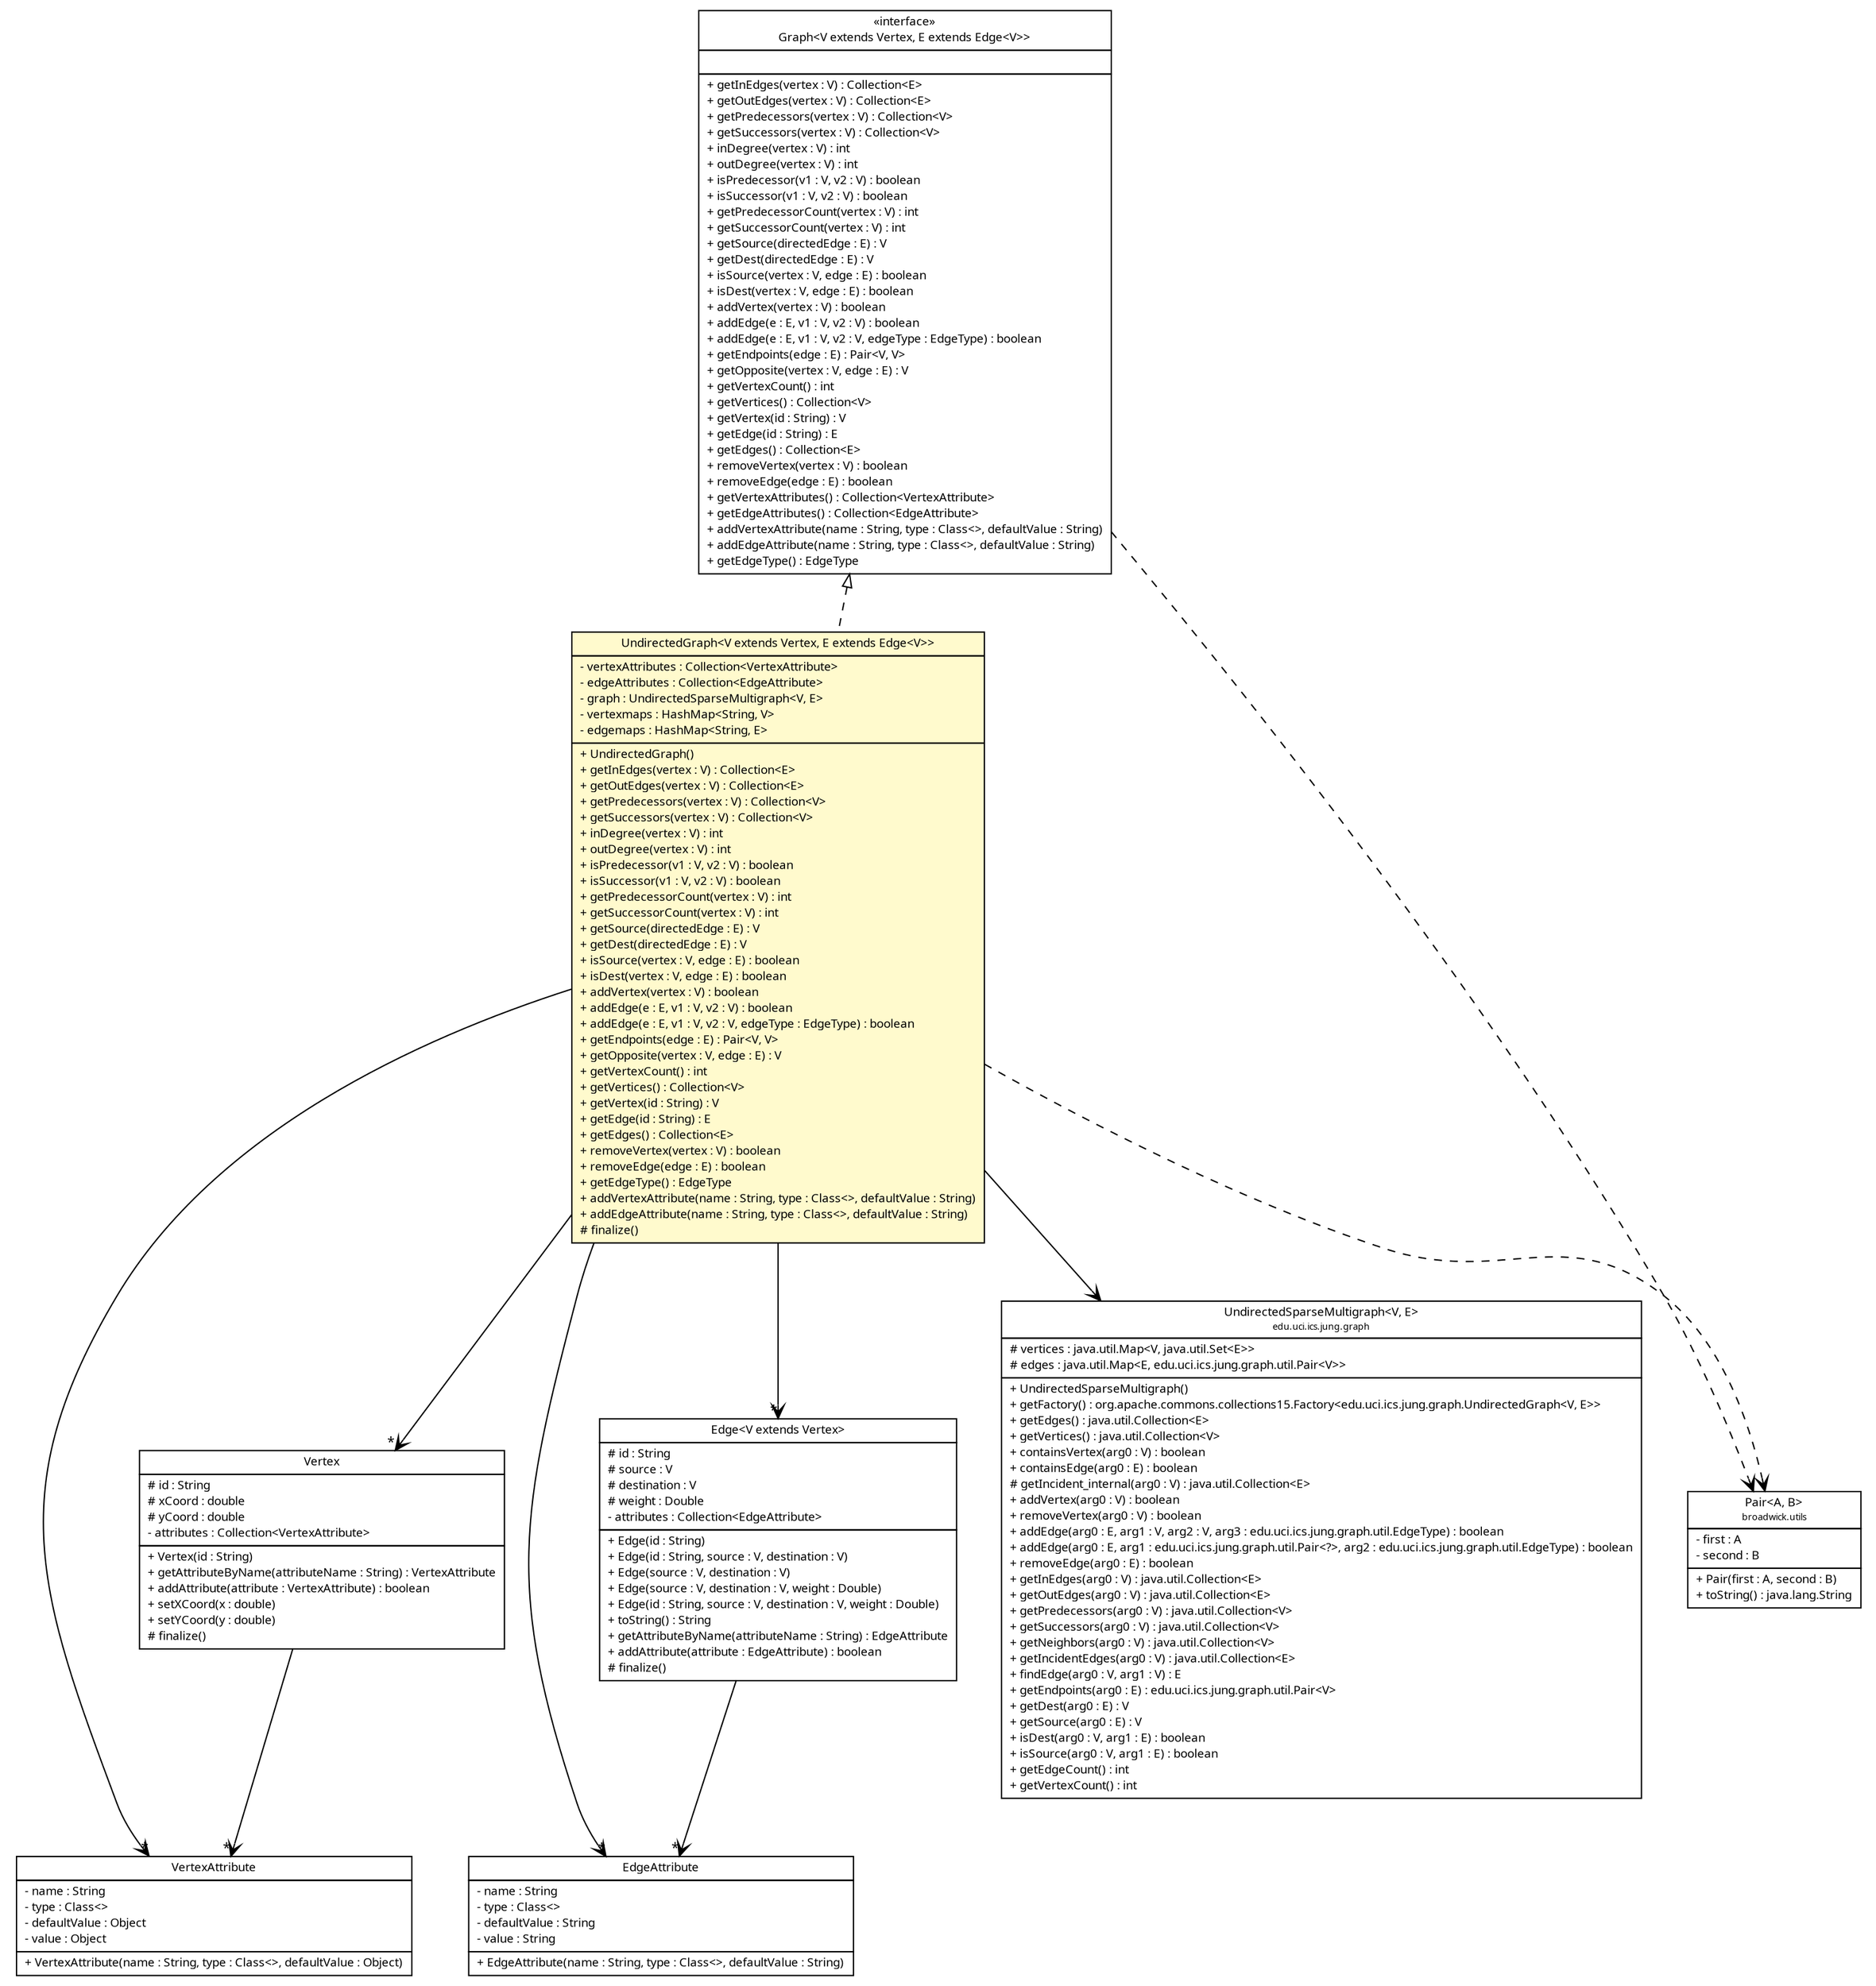 #!/usr/local/bin/dot
#
# Class diagram 
# Generated by UMLGraph version R5_6 (http://www.umlgraph.org/)
#

digraph G {
	edge [fontname="Trebuchet MS",fontsize=10,labelfontname="Trebuchet MS",labelfontsize=10];
	node [fontname="Trebuchet MS",fontsize=10,shape=plaintext];
	nodesep=0.25;
	ranksep=0.5;
	// broadwick.graph.VertexAttribute
	c26194 [label=<<table title="broadwick.graph.VertexAttribute" border="0" cellborder="1" cellspacing="0" cellpadding="2" port="p" href="./VertexAttribute.html">
		<tr><td><table border="0" cellspacing="0" cellpadding="1">
<tr><td align="center" balign="center"><font face="Trebuchet MS"> VertexAttribute </font></td></tr>
		</table></td></tr>
		<tr><td><table border="0" cellspacing="0" cellpadding="1">
<tr><td align="left" balign="left"> - name : String </td></tr>
<tr><td align="left" balign="left"> - type : Class&lt;&gt; </td></tr>
<tr><td align="left" balign="left"> - defaultValue : Object </td></tr>
<tr><td align="left" balign="left"> - value : Object </td></tr>
		</table></td></tr>
		<tr><td><table border="0" cellspacing="0" cellpadding="1">
<tr><td align="left" balign="left"> + VertexAttribute(name : String, type : Class&lt;&gt;, defaultValue : Object) </td></tr>
		</table></td></tr>
		</table>>, URL="./VertexAttribute.html", fontname="Trebuchet MS", fontcolor="black", fontsize=9.0];
	// broadwick.graph.Vertex
	c26195 [label=<<table title="broadwick.graph.Vertex" border="0" cellborder="1" cellspacing="0" cellpadding="2" port="p" href="./Vertex.html">
		<tr><td><table border="0" cellspacing="0" cellpadding="1">
<tr><td align="center" balign="center"><font face="Trebuchet MS"> Vertex </font></td></tr>
		</table></td></tr>
		<tr><td><table border="0" cellspacing="0" cellpadding="1">
<tr><td align="left" balign="left"> # id : String </td></tr>
<tr><td align="left" balign="left"> # xCoord : double </td></tr>
<tr><td align="left" balign="left"> # yCoord : double </td></tr>
<tr><td align="left" balign="left"> - attributes : Collection&lt;VertexAttribute&gt; </td></tr>
		</table></td></tr>
		<tr><td><table border="0" cellspacing="0" cellpadding="1">
<tr><td align="left" balign="left"> + Vertex(id : String) </td></tr>
<tr><td align="left" balign="left"> + getAttributeByName(attributeName : String) : VertexAttribute </td></tr>
<tr><td align="left" balign="left"> + addAttribute(attribute : VertexAttribute) : boolean </td></tr>
<tr><td align="left" balign="left"> + setXCoord(x : double) </td></tr>
<tr><td align="left" balign="left"> + setYCoord(y : double) </td></tr>
<tr><td align="left" balign="left"> # finalize() </td></tr>
		</table></td></tr>
		</table>>, URL="./Vertex.html", fontname="Trebuchet MS", fontcolor="black", fontsize=9.0];
	// broadwick.graph.UndirectedGraph<V extends broadwick.graph.Vertex, E extends broadwick.graph.Edge<V>>
	c26196 [label=<<table title="broadwick.graph.UndirectedGraph" border="0" cellborder="1" cellspacing="0" cellpadding="2" port="p" bgcolor="lemonChiffon" href="./UndirectedGraph.html">
		<tr><td><table border="0" cellspacing="0" cellpadding="1">
<tr><td align="center" balign="center"><font face="Trebuchet MS"> UndirectedGraph&lt;V extends Vertex, E extends Edge&lt;V&gt;&gt; </font></td></tr>
		</table></td></tr>
		<tr><td><table border="0" cellspacing="0" cellpadding="1">
<tr><td align="left" balign="left"> - vertexAttributes : Collection&lt;VertexAttribute&gt; </td></tr>
<tr><td align="left" balign="left"> - edgeAttributes : Collection&lt;EdgeAttribute&gt; </td></tr>
<tr><td align="left" balign="left"> - graph : UndirectedSparseMultigraph&lt;V, E&gt; </td></tr>
<tr><td align="left" balign="left"> - vertexmaps : HashMap&lt;String, V&gt; </td></tr>
<tr><td align="left" balign="left"> - edgemaps : HashMap&lt;String, E&gt; </td></tr>
		</table></td></tr>
		<tr><td><table border="0" cellspacing="0" cellpadding="1">
<tr><td align="left" balign="left"> + UndirectedGraph() </td></tr>
<tr><td align="left" balign="left"> + getInEdges(vertex : V) : Collection&lt;E&gt; </td></tr>
<tr><td align="left" balign="left"> + getOutEdges(vertex : V) : Collection&lt;E&gt; </td></tr>
<tr><td align="left" balign="left"> + getPredecessors(vertex : V) : Collection&lt;V&gt; </td></tr>
<tr><td align="left" balign="left"> + getSuccessors(vertex : V) : Collection&lt;V&gt; </td></tr>
<tr><td align="left" balign="left"> + inDegree(vertex : V) : int </td></tr>
<tr><td align="left" balign="left"> + outDegree(vertex : V) : int </td></tr>
<tr><td align="left" balign="left"> + isPredecessor(v1 : V, v2 : V) : boolean </td></tr>
<tr><td align="left" balign="left"> + isSuccessor(v1 : V, v2 : V) : boolean </td></tr>
<tr><td align="left" balign="left"> + getPredecessorCount(vertex : V) : int </td></tr>
<tr><td align="left" balign="left"> + getSuccessorCount(vertex : V) : int </td></tr>
<tr><td align="left" balign="left"> + getSource(directedEdge : E) : V </td></tr>
<tr><td align="left" balign="left"> + getDest(directedEdge : E) : V </td></tr>
<tr><td align="left" balign="left"> + isSource(vertex : V, edge : E) : boolean </td></tr>
<tr><td align="left" balign="left"> + isDest(vertex : V, edge : E) : boolean </td></tr>
<tr><td align="left" balign="left"> + addVertex(vertex : V) : boolean </td></tr>
<tr><td align="left" balign="left"> + addEdge(e : E, v1 : V, v2 : V) : boolean </td></tr>
<tr><td align="left" balign="left"> + addEdge(e : E, v1 : V, v2 : V, edgeType : EdgeType) : boolean </td></tr>
<tr><td align="left" balign="left"> + getEndpoints(edge : E) : Pair&lt;V, V&gt; </td></tr>
<tr><td align="left" balign="left"> + getOpposite(vertex : V, edge : E) : V </td></tr>
<tr><td align="left" balign="left"> + getVertexCount() : int </td></tr>
<tr><td align="left" balign="left"> + getVertices() : Collection&lt;V&gt; </td></tr>
<tr><td align="left" balign="left"> + getVertex(id : String) : V </td></tr>
<tr><td align="left" balign="left"> + getEdge(id : String) : E </td></tr>
<tr><td align="left" balign="left"> + getEdges() : Collection&lt;E&gt; </td></tr>
<tr><td align="left" balign="left"> + removeVertex(vertex : V) : boolean </td></tr>
<tr><td align="left" balign="left"> + removeEdge(edge : E) : boolean </td></tr>
<tr><td align="left" balign="left"> + getEdgeType() : EdgeType </td></tr>
<tr><td align="left" balign="left"> + addVertexAttribute(name : String, type : Class&lt;&gt;, defaultValue : String) </td></tr>
<tr><td align="left" balign="left"> + addEdgeAttribute(name : String, type : Class&lt;&gt;, defaultValue : String) </td></tr>
<tr><td align="left" balign="left"> # finalize() </td></tr>
		</table></td></tr>
		</table>>, URL="./UndirectedGraph.html", fontname="Trebuchet MS", fontcolor="black", fontsize=9.0];
	// broadwick.graph.Graph<V extends broadwick.graph.Vertex, E extends broadwick.graph.Edge<V>>
	c26198 [label=<<table title="broadwick.graph.Graph" border="0" cellborder="1" cellspacing="0" cellpadding="2" port="p" href="./Graph.html">
		<tr><td><table border="0" cellspacing="0" cellpadding="1">
<tr><td align="center" balign="center"> &#171;interface&#187; </td></tr>
<tr><td align="center" balign="center"><font face="Trebuchet MS"> Graph&lt;V extends Vertex, E extends Edge&lt;V&gt;&gt; </font></td></tr>
		</table></td></tr>
		<tr><td><table border="0" cellspacing="0" cellpadding="1">
<tr><td align="left" balign="left">  </td></tr>
		</table></td></tr>
		<tr><td><table border="0" cellspacing="0" cellpadding="1">
<tr><td align="left" balign="left"><font face="Trebuchet MS" point-size="9.0"> + getInEdges(vertex : V) : Collection&lt;E&gt; </font></td></tr>
<tr><td align="left" balign="left"><font face="Trebuchet MS" point-size="9.0"> + getOutEdges(vertex : V) : Collection&lt;E&gt; </font></td></tr>
<tr><td align="left" balign="left"><font face="Trebuchet MS" point-size="9.0"> + getPredecessors(vertex : V) : Collection&lt;V&gt; </font></td></tr>
<tr><td align="left" balign="left"><font face="Trebuchet MS" point-size="9.0"> + getSuccessors(vertex : V) : Collection&lt;V&gt; </font></td></tr>
<tr><td align="left" balign="left"><font face="Trebuchet MS" point-size="9.0"> + inDegree(vertex : V) : int </font></td></tr>
<tr><td align="left" balign="left"><font face="Trebuchet MS" point-size="9.0"> + outDegree(vertex : V) : int </font></td></tr>
<tr><td align="left" balign="left"><font face="Trebuchet MS" point-size="9.0"> + isPredecessor(v1 : V, v2 : V) : boolean </font></td></tr>
<tr><td align="left" balign="left"><font face="Trebuchet MS" point-size="9.0"> + isSuccessor(v1 : V, v2 : V) : boolean </font></td></tr>
<tr><td align="left" balign="left"><font face="Trebuchet MS" point-size="9.0"> + getPredecessorCount(vertex : V) : int </font></td></tr>
<tr><td align="left" balign="left"><font face="Trebuchet MS" point-size="9.0"> + getSuccessorCount(vertex : V) : int </font></td></tr>
<tr><td align="left" balign="left"><font face="Trebuchet MS" point-size="9.0"> + getSource(directedEdge : E) : V </font></td></tr>
<tr><td align="left" balign="left"><font face="Trebuchet MS" point-size="9.0"> + getDest(directedEdge : E) : V </font></td></tr>
<tr><td align="left" balign="left"><font face="Trebuchet MS" point-size="9.0"> + isSource(vertex : V, edge : E) : boolean </font></td></tr>
<tr><td align="left" balign="left"><font face="Trebuchet MS" point-size="9.0"> + isDest(vertex : V, edge : E) : boolean </font></td></tr>
<tr><td align="left" balign="left"><font face="Trebuchet MS" point-size="9.0"> + addVertex(vertex : V) : boolean </font></td></tr>
<tr><td align="left" balign="left"><font face="Trebuchet MS" point-size="9.0"> + addEdge(e : E, v1 : V, v2 : V) : boolean </font></td></tr>
<tr><td align="left" balign="left"><font face="Trebuchet MS" point-size="9.0"> + addEdge(e : E, v1 : V, v2 : V, edgeType : EdgeType) : boolean </font></td></tr>
<tr><td align="left" balign="left"><font face="Trebuchet MS" point-size="9.0"> + getEndpoints(edge : E) : Pair&lt;V, V&gt; </font></td></tr>
<tr><td align="left" balign="left"><font face="Trebuchet MS" point-size="9.0"> + getOpposite(vertex : V, edge : E) : V </font></td></tr>
<tr><td align="left" balign="left"><font face="Trebuchet MS" point-size="9.0"> + getVertexCount() : int </font></td></tr>
<tr><td align="left" balign="left"><font face="Trebuchet MS" point-size="9.0"> + getVertices() : Collection&lt;V&gt; </font></td></tr>
<tr><td align="left" balign="left"><font face="Trebuchet MS" point-size="9.0"> + getVertex(id : String) : V </font></td></tr>
<tr><td align="left" balign="left"><font face="Trebuchet MS" point-size="9.0"> + getEdge(id : String) : E </font></td></tr>
<tr><td align="left" balign="left"><font face="Trebuchet MS" point-size="9.0"> + getEdges() : Collection&lt;E&gt; </font></td></tr>
<tr><td align="left" balign="left"><font face="Trebuchet MS" point-size="9.0"> + removeVertex(vertex : V) : boolean </font></td></tr>
<tr><td align="left" balign="left"><font face="Trebuchet MS" point-size="9.0"> + removeEdge(edge : E) : boolean </font></td></tr>
<tr><td align="left" balign="left"><font face="Trebuchet MS" point-size="9.0"> + getVertexAttributes() : Collection&lt;VertexAttribute&gt; </font></td></tr>
<tr><td align="left" balign="left"><font face="Trebuchet MS" point-size="9.0"> + getEdgeAttributes() : Collection&lt;EdgeAttribute&gt; </font></td></tr>
<tr><td align="left" balign="left"><font face="Trebuchet MS" point-size="9.0"> + addVertexAttribute(name : String, type : Class&lt;&gt;, defaultValue : String) </font></td></tr>
<tr><td align="left" balign="left"><font face="Trebuchet MS" point-size="9.0"> + addEdgeAttribute(name : String, type : Class&lt;&gt;, defaultValue : String) </font></td></tr>
<tr><td align="left" balign="left"><font face="Trebuchet MS" point-size="9.0"> + getEdgeType() : EdgeType </font></td></tr>
		</table></td></tr>
		</table>>, URL="./Graph.html", fontname="Trebuchet MS", fontcolor="black", fontsize=9.0];
	// broadwick.graph.EdgeAttribute
	c26200 [label=<<table title="broadwick.graph.EdgeAttribute" border="0" cellborder="1" cellspacing="0" cellpadding="2" port="p" href="./EdgeAttribute.html">
		<tr><td><table border="0" cellspacing="0" cellpadding="1">
<tr><td align="center" balign="center"><font face="Trebuchet MS"> EdgeAttribute </font></td></tr>
		</table></td></tr>
		<tr><td><table border="0" cellspacing="0" cellpadding="1">
<tr><td align="left" balign="left"> - name : String </td></tr>
<tr><td align="left" balign="left"> - type : Class&lt;&gt; </td></tr>
<tr><td align="left" balign="left"> - defaultValue : String </td></tr>
<tr><td align="left" balign="left"> - value : String </td></tr>
		</table></td></tr>
		<tr><td><table border="0" cellspacing="0" cellpadding="1">
<tr><td align="left" balign="left"> + EdgeAttribute(name : String, type : Class&lt;&gt;, defaultValue : String) </td></tr>
		</table></td></tr>
		</table>>, URL="./EdgeAttribute.html", fontname="Trebuchet MS", fontcolor="black", fontsize=9.0];
	// broadwick.graph.Edge<V extends broadwick.graph.Vertex>
	c26201 [label=<<table title="broadwick.graph.Edge" border="0" cellborder="1" cellspacing="0" cellpadding="2" port="p" href="./Edge.html">
		<tr><td><table border="0" cellspacing="0" cellpadding="1">
<tr><td align="center" balign="center"><font face="Trebuchet MS"> Edge&lt;V extends Vertex&gt; </font></td></tr>
		</table></td></tr>
		<tr><td><table border="0" cellspacing="0" cellpadding="1">
<tr><td align="left" balign="left"> # id : String </td></tr>
<tr><td align="left" balign="left"> # source : V </td></tr>
<tr><td align="left" balign="left"> # destination : V </td></tr>
<tr><td align="left" balign="left"> # weight : Double </td></tr>
<tr><td align="left" balign="left"> - attributes : Collection&lt;EdgeAttribute&gt; </td></tr>
		</table></td></tr>
		<tr><td><table border="0" cellspacing="0" cellpadding="1">
<tr><td align="left" balign="left"> + Edge(id : String) </td></tr>
<tr><td align="left" balign="left"> + Edge(id : String, source : V, destination : V) </td></tr>
<tr><td align="left" balign="left"> + Edge(source : V, destination : V) </td></tr>
<tr><td align="left" balign="left"> + Edge(source : V, destination : V, weight : Double) </td></tr>
<tr><td align="left" balign="left"> + Edge(id : String, source : V, destination : V, weight : Double) </td></tr>
<tr><td align="left" balign="left"> + toString() : String </td></tr>
<tr><td align="left" balign="left"> + getAttributeByName(attributeName : String) : EdgeAttribute </td></tr>
<tr><td align="left" balign="left"> + addAttribute(attribute : EdgeAttribute) : boolean </td></tr>
<tr><td align="left" balign="left"> # finalize() </td></tr>
		</table></td></tr>
		</table>>, URL="./Edge.html", fontname="Trebuchet MS", fontcolor="black", fontsize=9.0];
	// broadwick.utils.Pair<A, B>
	c26276 [label=<<table title="broadwick.utils.Pair" border="0" cellborder="1" cellspacing="0" cellpadding="2" port="p" href="../utils/Pair.html">
		<tr><td><table border="0" cellspacing="0" cellpadding="1">
<tr><td align="center" balign="center"><font face="Trebuchet MS"> Pair&lt;A, B&gt; </font></td></tr>
<tr><td align="center" balign="center"><font face="Trebuchet MS" point-size="7.0"> broadwick.utils </font></td></tr>
		</table></td></tr>
		<tr><td><table border="0" cellspacing="0" cellpadding="1">
<tr><td align="left" balign="left"> - first : A </td></tr>
<tr><td align="left" balign="left"> - second : B </td></tr>
		</table></td></tr>
		<tr><td><table border="0" cellspacing="0" cellpadding="1">
<tr><td align="left" balign="left"> + Pair(first : A, second : B) </td></tr>
<tr><td align="left" balign="left"> + toString() : java.lang.String </td></tr>
		</table></td></tr>
		</table>>, URL="../utils/Pair.html", fontname="Trebuchet MS", fontcolor="black", fontsize=9.0];
	//broadwick.graph.UndirectedGraph<V extends broadwick.graph.Vertex, E extends broadwick.graph.Edge<V>> implements broadwick.graph.Graph<V extends broadwick.graph.Vertex, E extends broadwick.graph.Edge<V>>
	c26198:p -> c26196:p [dir=back,arrowtail=empty,style=dashed];
	// broadwick.graph.Vertex NAVASSOC broadwick.graph.VertexAttribute
	c26195:p -> c26194:p [taillabel="", label="", headlabel="*", fontname="Trebuchet MS", fontcolor="black", fontsize=10.0, color="black", arrowhead=open];
	// broadwick.graph.UndirectedGraph<V extends broadwick.graph.Vertex, E extends broadwick.graph.Edge<V>> NAVASSOC broadwick.graph.VertexAttribute
	c26196:p -> c26194:p [taillabel="", label="", headlabel="*", fontname="Trebuchet MS", fontcolor="black", fontsize=10.0, color="black", arrowhead=open];
	// broadwick.graph.UndirectedGraph<V extends broadwick.graph.Vertex, E extends broadwick.graph.Edge<V>> NAVASSOC broadwick.graph.EdgeAttribute
	c26196:p -> c26200:p [taillabel="", label="", headlabel="*", fontname="Trebuchet MS", fontcolor="black", fontsize=10.0, color="black", arrowhead=open];
	// broadwick.graph.UndirectedGraph<V extends broadwick.graph.Vertex, E extends broadwick.graph.Edge<V>> NAVASSOC edu.uci.ics.jung.graph.UndirectedSparseMultigraph<V, E>
	c26196:p -> c26305:p [taillabel="", label="", headlabel="", fontname="Trebuchet MS", fontcolor="black", fontsize=10.0, color="black", arrowhead=open];
	// broadwick.graph.UndirectedGraph<V extends broadwick.graph.Vertex, E extends broadwick.graph.Edge<V>> NAVASSOC broadwick.graph.Vertex
	c26196:p -> c26195:p [taillabel="", label="", headlabel="*", fontname="Trebuchet MS", fontcolor="black", fontsize=10.0, color="black", arrowhead=open];
	// broadwick.graph.UndirectedGraph<V extends broadwick.graph.Vertex, E extends broadwick.graph.Edge<V>> NAVASSOC broadwick.graph.Edge<V extends broadwick.graph.Vertex>
	c26196:p -> c26201:p [taillabel="", label="", headlabel="*", fontname="Trebuchet MS", fontcolor="black", fontsize=10.0, color="black", arrowhead=open];
	// broadwick.graph.Edge<V extends broadwick.graph.Vertex> NAVASSOC broadwick.graph.EdgeAttribute
	c26201:p -> c26200:p [taillabel="", label="", headlabel="*", fontname="Trebuchet MS", fontcolor="black", fontsize=10.0, color="black", arrowhead=open];
	// broadwick.graph.UndirectedGraph<V extends broadwick.graph.Vertex, E extends broadwick.graph.Edge<V>> DEPEND broadwick.utils.Pair<A, B>
	c26196:p -> c26276:p [taillabel="", label="", headlabel="", fontname="Trebuchet MS", fontcolor="black", fontsize=10.0, color="black", arrowhead=open, style=dashed];
	// broadwick.graph.Graph<V extends broadwick.graph.Vertex, E extends broadwick.graph.Edge<V>> DEPEND broadwick.utils.Pair<A, B>
	c26198:p -> c26276:p [taillabel="", label="", headlabel="", fontname="Trebuchet MS", fontcolor="black", fontsize=10.0, color="black", arrowhead=open, style=dashed];
	// edu.uci.ics.jung.graph.UndirectedSparseMultigraph<V, E>
	c26305 [label=<<table title="edu.uci.ics.jung.graph.UndirectedSparseMultigraph" border="0" cellborder="1" cellspacing="0" cellpadding="2" port="p" href="http://java.sun.com/j2se/1.4.2/docs/api/edu/uci/ics/jung/graph/UndirectedSparseMultigraph.html">
		<tr><td><table border="0" cellspacing="0" cellpadding="1">
<tr><td align="center" balign="center"><font face="Trebuchet MS"> UndirectedSparseMultigraph&lt;V, E&gt; </font></td></tr>
<tr><td align="center" balign="center"><font face="Trebuchet MS" point-size="7.0"> edu.uci.ics.jung.graph </font></td></tr>
		</table></td></tr>
		<tr><td><table border="0" cellspacing="0" cellpadding="1">
<tr><td align="left" balign="left"> # vertices : java.util.Map&lt;V, java.util.Set&lt;E&gt;&gt; </td></tr>
<tr><td align="left" balign="left"> # edges : java.util.Map&lt;E, edu.uci.ics.jung.graph.util.Pair&lt;V&gt;&gt; </td></tr>
		</table></td></tr>
		<tr><td><table border="0" cellspacing="0" cellpadding="1">
<tr><td align="left" balign="left"> + UndirectedSparseMultigraph() </td></tr>
<tr><td align="left" balign="left"> + getFactory() : org.apache.commons.collections15.Factory&lt;edu.uci.ics.jung.graph.UndirectedGraph&lt;V, E&gt;&gt; </td></tr>
<tr><td align="left" balign="left"> + getEdges() : java.util.Collection&lt;E&gt; </td></tr>
<tr><td align="left" balign="left"> + getVertices() : java.util.Collection&lt;V&gt; </td></tr>
<tr><td align="left" balign="left"> + containsVertex(arg0 : V) : boolean </td></tr>
<tr><td align="left" balign="left"> + containsEdge(arg0 : E) : boolean </td></tr>
<tr><td align="left" balign="left"> # getIncident_internal(arg0 : V) : java.util.Collection&lt;E&gt; </td></tr>
<tr><td align="left" balign="left"> + addVertex(arg0 : V) : boolean </td></tr>
<tr><td align="left" balign="left"> + removeVertex(arg0 : V) : boolean </td></tr>
<tr><td align="left" balign="left"> + addEdge(arg0 : E, arg1 : V, arg2 : V, arg3 : edu.uci.ics.jung.graph.util.EdgeType) : boolean </td></tr>
<tr><td align="left" balign="left"> + addEdge(arg0 : E, arg1 : edu.uci.ics.jung.graph.util.Pair&lt;?&gt;, arg2 : edu.uci.ics.jung.graph.util.EdgeType) : boolean </td></tr>
<tr><td align="left" balign="left"> + removeEdge(arg0 : E) : boolean </td></tr>
<tr><td align="left" balign="left"> + getInEdges(arg0 : V) : java.util.Collection&lt;E&gt; </td></tr>
<tr><td align="left" balign="left"> + getOutEdges(arg0 : V) : java.util.Collection&lt;E&gt; </td></tr>
<tr><td align="left" balign="left"> + getPredecessors(arg0 : V) : java.util.Collection&lt;V&gt; </td></tr>
<tr><td align="left" balign="left"> + getSuccessors(arg0 : V) : java.util.Collection&lt;V&gt; </td></tr>
<tr><td align="left" balign="left"> + getNeighbors(arg0 : V) : java.util.Collection&lt;V&gt; </td></tr>
<tr><td align="left" balign="left"> + getIncidentEdges(arg0 : V) : java.util.Collection&lt;E&gt; </td></tr>
<tr><td align="left" balign="left"> + findEdge(arg0 : V, arg1 : V) : E </td></tr>
<tr><td align="left" balign="left"> + getEndpoints(arg0 : E) : edu.uci.ics.jung.graph.util.Pair&lt;V&gt; </td></tr>
<tr><td align="left" balign="left"> + getDest(arg0 : E) : V </td></tr>
<tr><td align="left" balign="left"> + getSource(arg0 : E) : V </td></tr>
<tr><td align="left" balign="left"> + isDest(arg0 : V, arg1 : E) : boolean </td></tr>
<tr><td align="left" balign="left"> + isSource(arg0 : V, arg1 : E) : boolean </td></tr>
<tr><td align="left" balign="left"> + getEdgeCount() : int </td></tr>
<tr><td align="left" balign="left"> + getVertexCount() : int </td></tr>
		</table></td></tr>
		</table>>, URL="http://java.sun.com/j2se/1.4.2/docs/api/edu/uci/ics/jung/graph/UndirectedSparseMultigraph.html", fontname="Trebuchet MS", fontcolor="black", fontsize=9.0];
}

